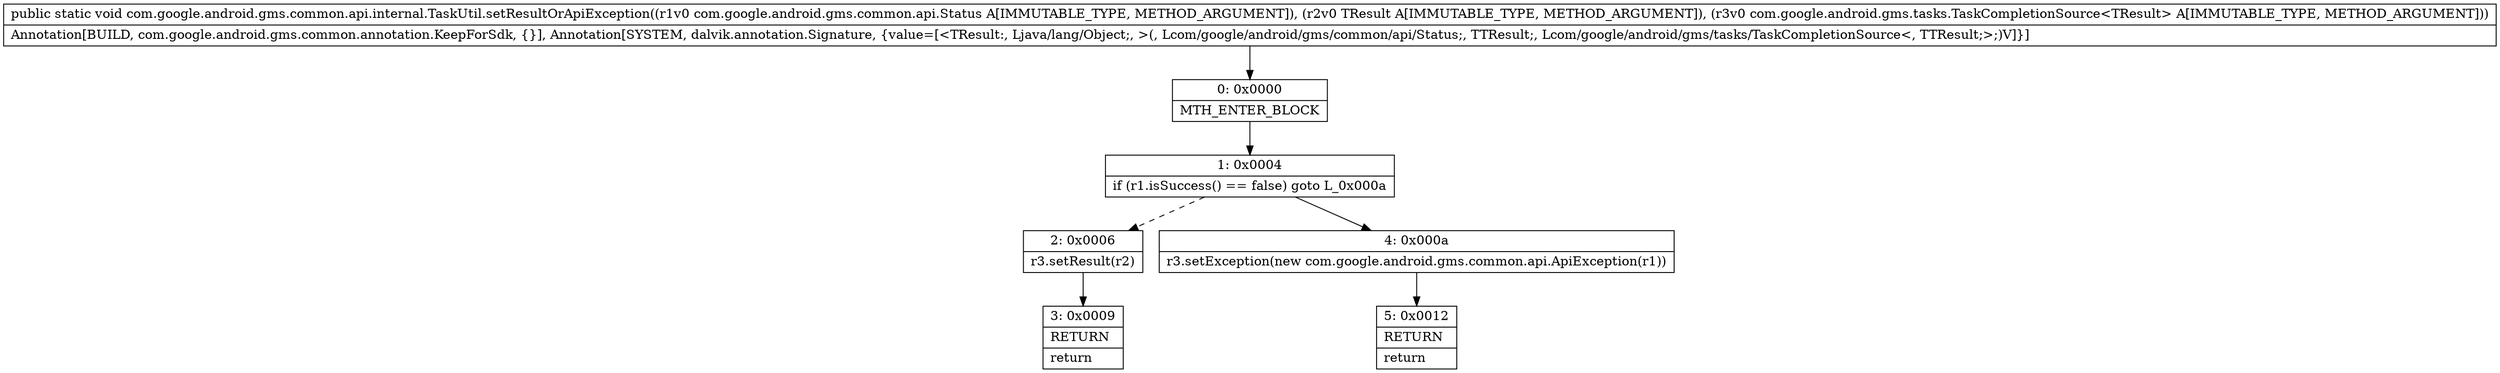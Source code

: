digraph "CFG forcom.google.android.gms.common.api.internal.TaskUtil.setResultOrApiException(Lcom\/google\/android\/gms\/common\/api\/Status;Ljava\/lang\/Object;Lcom\/google\/android\/gms\/tasks\/TaskCompletionSource;)V" {
Node_0 [shape=record,label="{0\:\ 0x0000|MTH_ENTER_BLOCK\l}"];
Node_1 [shape=record,label="{1\:\ 0x0004|if (r1.isSuccess() == false) goto L_0x000a\l}"];
Node_2 [shape=record,label="{2\:\ 0x0006|r3.setResult(r2)\l}"];
Node_3 [shape=record,label="{3\:\ 0x0009|RETURN\l|return\l}"];
Node_4 [shape=record,label="{4\:\ 0x000a|r3.setException(new com.google.android.gms.common.api.ApiException(r1))\l}"];
Node_5 [shape=record,label="{5\:\ 0x0012|RETURN\l|return\l}"];
MethodNode[shape=record,label="{public static void com.google.android.gms.common.api.internal.TaskUtil.setResultOrApiException((r1v0 com.google.android.gms.common.api.Status A[IMMUTABLE_TYPE, METHOD_ARGUMENT]), (r2v0 TResult A[IMMUTABLE_TYPE, METHOD_ARGUMENT]), (r3v0 com.google.android.gms.tasks.TaskCompletionSource\<TResult\> A[IMMUTABLE_TYPE, METHOD_ARGUMENT]))  | Annotation[BUILD, com.google.android.gms.common.annotation.KeepForSdk, \{\}], Annotation[SYSTEM, dalvik.annotation.Signature, \{value=[\<TResult:, Ljava\/lang\/Object;, \>(, Lcom\/google\/android\/gms\/common\/api\/Status;, TTResult;, Lcom\/google\/android\/gms\/tasks\/TaskCompletionSource\<, TTResult;\>;)V]\}]\l}"];
MethodNode -> Node_0;
Node_0 -> Node_1;
Node_1 -> Node_2[style=dashed];
Node_1 -> Node_4;
Node_2 -> Node_3;
Node_4 -> Node_5;
}

